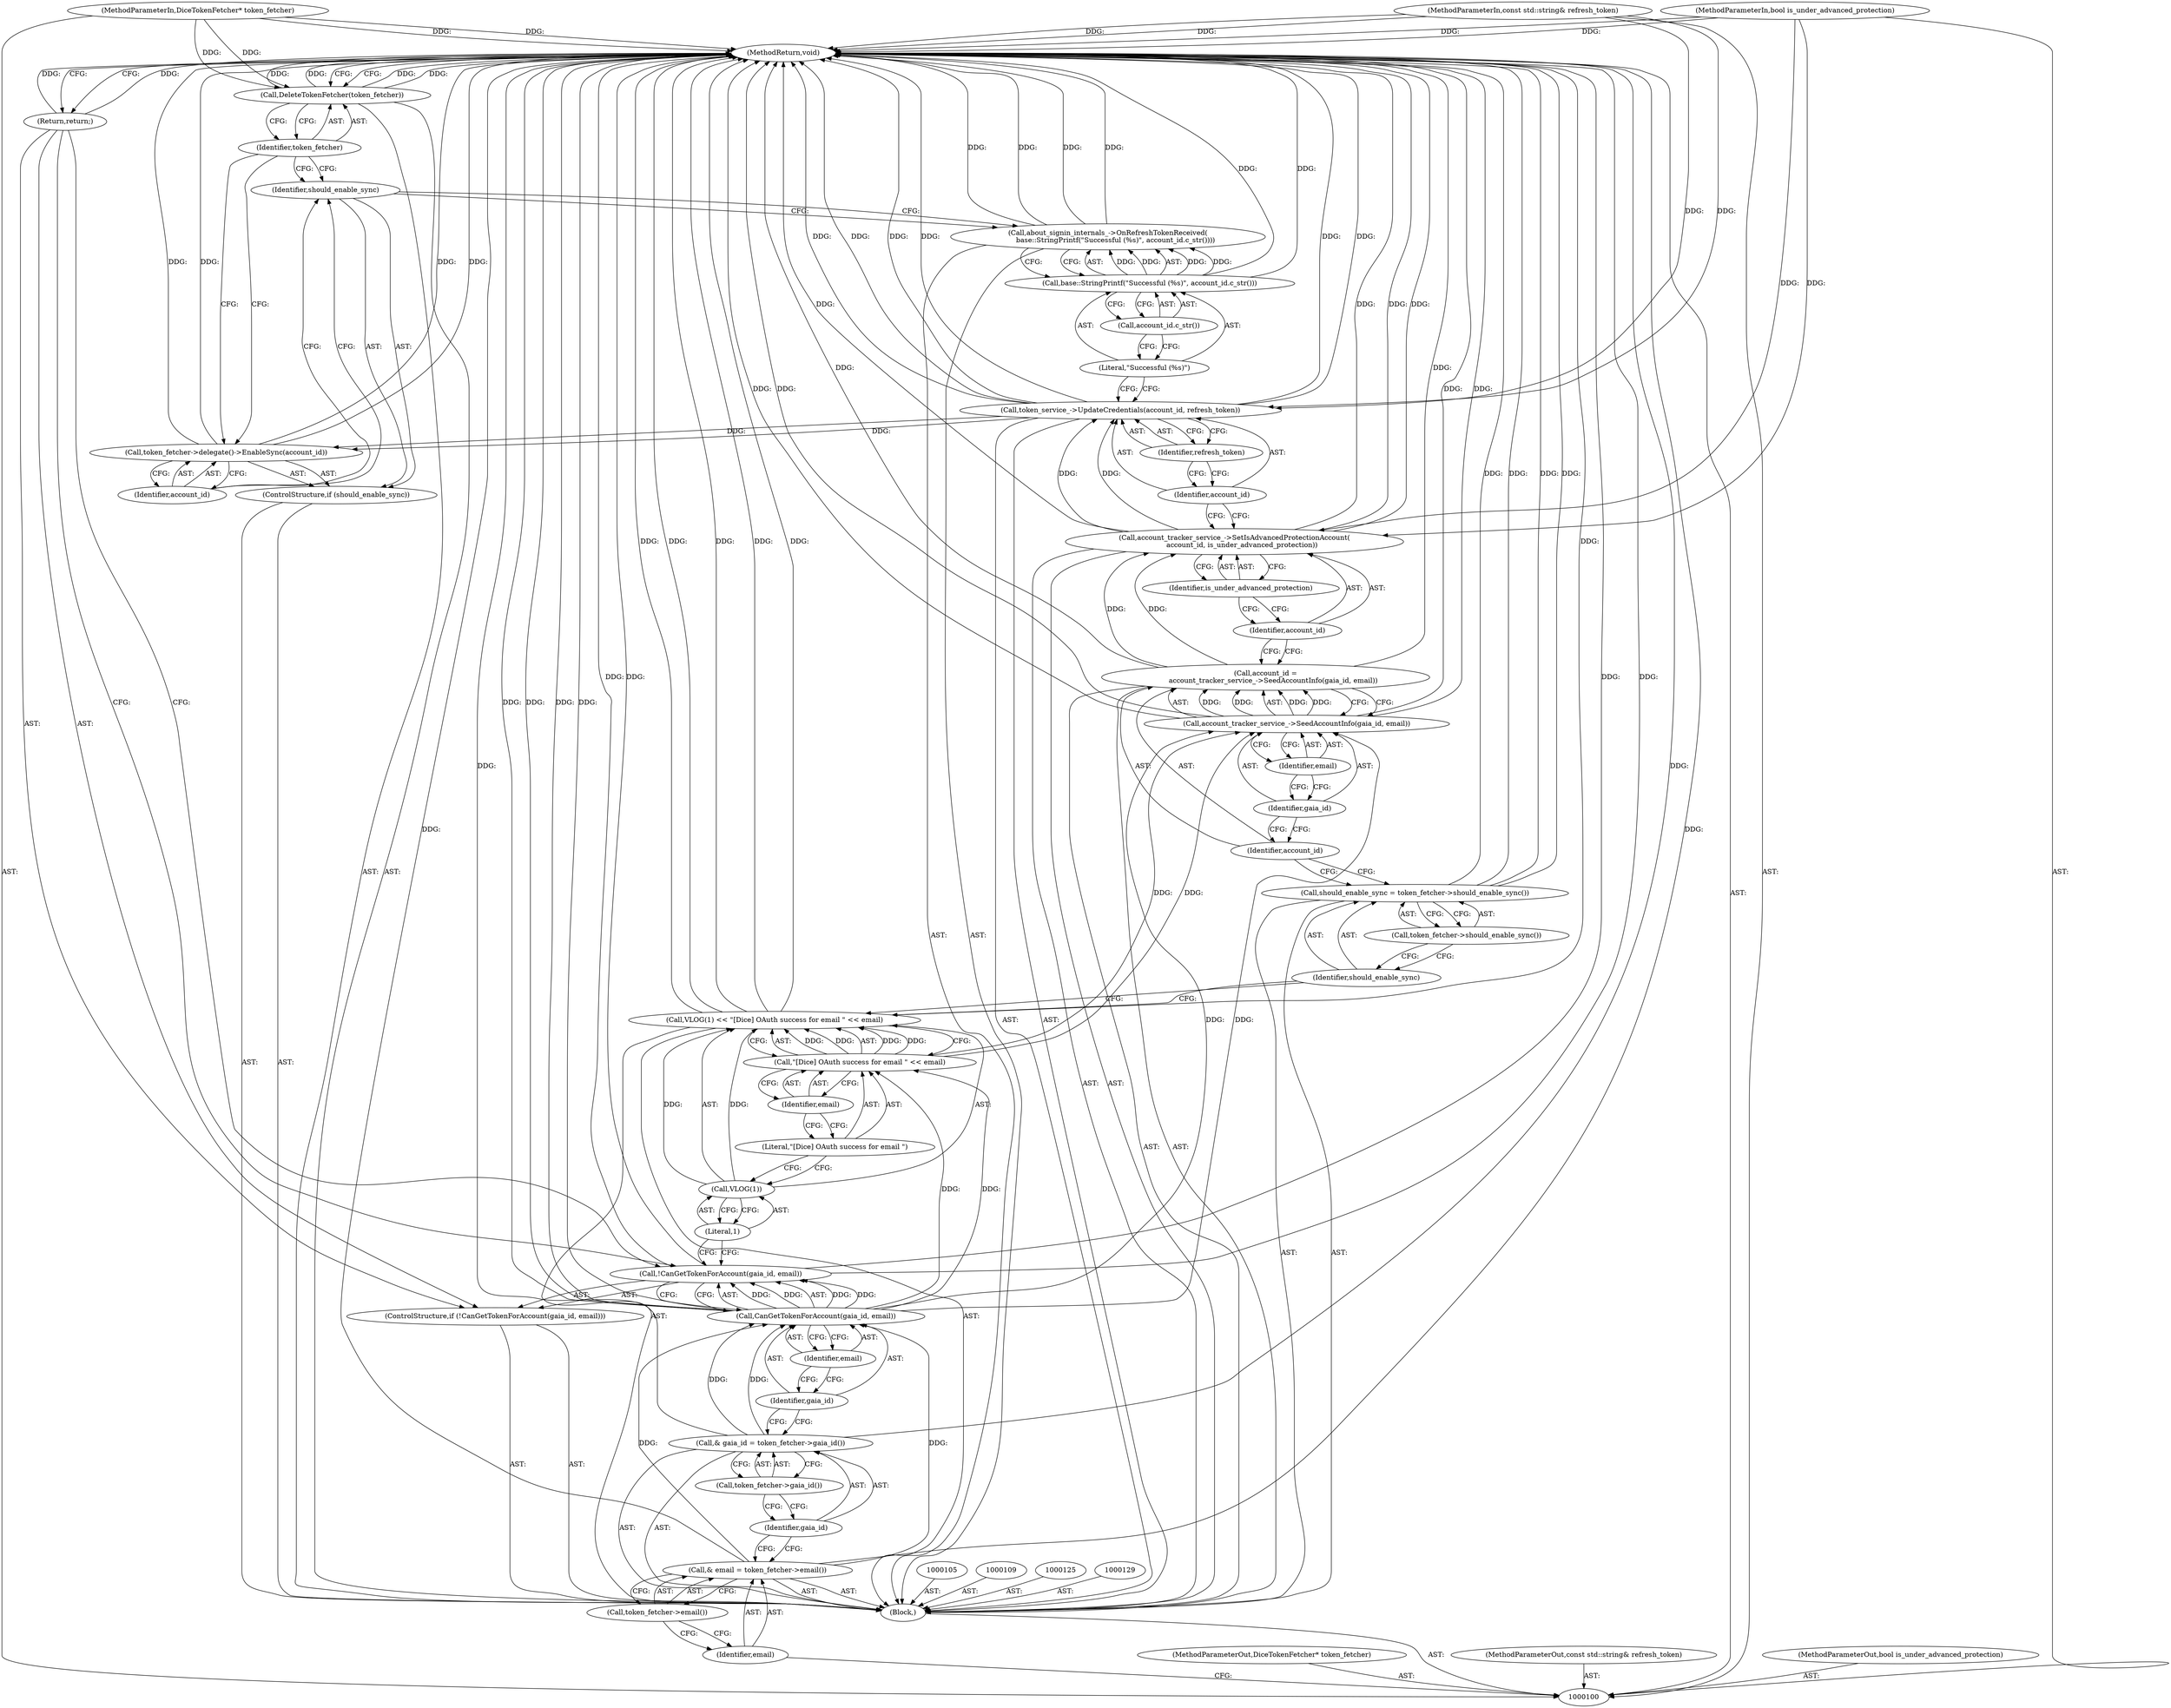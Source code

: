 digraph "1_Chrome_282f53ffdc3b1902da86f6a0791af736837efbf8" {
"1000151" [label="(MethodReturn,void)"];
"1000128" [label="(Call,token_fetcher->should_enable_sync())"];
"1000126" [label="(Call,should_enable_sync = token_fetcher->should_enable_sync())"];
"1000127" [label="(Identifier,should_enable_sync)"];
"1000130" [label="(Call,account_id =\n       account_tracker_service_->SeedAccountInfo(gaia_id, email))"];
"1000131" [label="(Identifier,account_id)"];
"1000133" [label="(Identifier,gaia_id)"];
"1000134" [label="(Identifier,email)"];
"1000132" [label="(Call,account_tracker_service_->SeedAccountInfo(gaia_id, email))"];
"1000135" [label="(Call,account_tracker_service_->SetIsAdvancedProtectionAccount(\n       account_id, is_under_advanced_protection))"];
"1000137" [label="(Identifier,is_under_advanced_protection)"];
"1000136" [label="(Identifier,account_id)"];
"1000138" [label="(Call,token_service_->UpdateCredentials(account_id, refresh_token))"];
"1000139" [label="(Identifier,account_id)"];
"1000140" [label="(Identifier,refresh_token)"];
"1000141" [label="(Call,about_signin_internals_->OnRefreshTokenReceived(\n       base::StringPrintf(\"Successful (%s)\", account_id.c_str())))"];
"1000143" [label="(Literal,\"Successful (%s)\")"];
"1000144" [label="(Call,account_id.c_str())"];
"1000142" [label="(Call,base::StringPrintf(\"Successful (%s)\", account_id.c_str()))"];
"1000145" [label="(ControlStructure,if (should_enable_sync))"];
"1000146" [label="(Identifier,should_enable_sync)"];
"1000147" [label="(Call,token_fetcher->delegate()->EnableSync(account_id))"];
"1000148" [label="(Identifier,account_id)"];
"1000101" [label="(MethodParameterIn,DiceTokenFetcher* token_fetcher)"];
"1000227" [label="(MethodParameterOut,DiceTokenFetcher* token_fetcher)"];
"1000149" [label="(Call,DeleteTokenFetcher(token_fetcher))"];
"1000150" [label="(Identifier,token_fetcher)"];
"1000102" [label="(MethodParameterIn,const std::string& refresh_token)"];
"1000228" [label="(MethodParameterOut,const std::string& refresh_token)"];
"1000104" [label="(Block,)"];
"1000103" [label="(MethodParameterIn,bool is_under_advanced_protection)"];
"1000229" [label="(MethodParameterOut,bool is_under_advanced_protection)"];
"1000106" [label="(Call,& email = token_fetcher->email())"];
"1000107" [label="(Identifier,email)"];
"1000108" [label="(Call,token_fetcher->email())"];
"1000110" [label="(Call,& gaia_id = token_fetcher->gaia_id())"];
"1000111" [label="(Identifier,gaia_id)"];
"1000112" [label="(Call,token_fetcher->gaia_id())"];
"1000113" [label="(ControlStructure,if (!CanGetTokenForAccount(gaia_id, email)))"];
"1000116" [label="(Identifier,gaia_id)"];
"1000117" [label="(Identifier,email)"];
"1000114" [label="(Call,!CanGetTokenForAccount(gaia_id, email))"];
"1000115" [label="(Call,CanGetTokenForAccount(gaia_id, email))"];
"1000118" [label="(Return,return;)"];
"1000122" [label="(Call,\"[Dice] OAuth success for email \" << email)"];
"1000123" [label="(Literal,\"[Dice] OAuth success for email \")"];
"1000119" [label="(Call,VLOG(1) << \"[Dice] OAuth success for email \" << email)"];
"1000120" [label="(Call,VLOG(1))"];
"1000124" [label="(Identifier,email)"];
"1000121" [label="(Literal,1)"];
"1000151" -> "1000100"  [label="AST: "];
"1000151" -> "1000118"  [label="CFG: "];
"1000151" -> "1000149"  [label="CFG: "];
"1000118" -> "1000151"  [label="DDG: "];
"1000115" -> "1000151"  [label="DDG: "];
"1000115" -> "1000151"  [label="DDG: "];
"1000141" -> "1000151"  [label="DDG: "];
"1000141" -> "1000151"  [label="DDG: "];
"1000106" -> "1000151"  [label="DDG: "];
"1000114" -> "1000151"  [label="DDG: "];
"1000114" -> "1000151"  [label="DDG: "];
"1000138" -> "1000151"  [label="DDG: "];
"1000138" -> "1000151"  [label="DDG: "];
"1000138" -> "1000151"  [label="DDG: "];
"1000126" -> "1000151"  [label="DDG: "];
"1000126" -> "1000151"  [label="DDG: "];
"1000119" -> "1000151"  [label="DDG: "];
"1000119" -> "1000151"  [label="DDG: "];
"1000119" -> "1000151"  [label="DDG: "];
"1000149" -> "1000151"  [label="DDG: "];
"1000149" -> "1000151"  [label="DDG: "];
"1000130" -> "1000151"  [label="DDG: "];
"1000103" -> "1000151"  [label="DDG: "];
"1000142" -> "1000151"  [label="DDG: "];
"1000132" -> "1000151"  [label="DDG: "];
"1000132" -> "1000151"  [label="DDG: "];
"1000147" -> "1000151"  [label="DDG: "];
"1000147" -> "1000151"  [label="DDG: "];
"1000102" -> "1000151"  [label="DDG: "];
"1000110" -> "1000151"  [label="DDG: "];
"1000135" -> "1000151"  [label="DDG: "];
"1000135" -> "1000151"  [label="DDG: "];
"1000101" -> "1000151"  [label="DDG: "];
"1000128" -> "1000126"  [label="AST: "];
"1000128" -> "1000127"  [label="CFG: "];
"1000126" -> "1000128"  [label="CFG: "];
"1000126" -> "1000104"  [label="AST: "];
"1000126" -> "1000128"  [label="CFG: "];
"1000127" -> "1000126"  [label="AST: "];
"1000128" -> "1000126"  [label="AST: "];
"1000131" -> "1000126"  [label="CFG: "];
"1000126" -> "1000151"  [label="DDG: "];
"1000126" -> "1000151"  [label="DDG: "];
"1000127" -> "1000126"  [label="AST: "];
"1000127" -> "1000119"  [label="CFG: "];
"1000128" -> "1000127"  [label="CFG: "];
"1000130" -> "1000104"  [label="AST: "];
"1000130" -> "1000132"  [label="CFG: "];
"1000131" -> "1000130"  [label="AST: "];
"1000132" -> "1000130"  [label="AST: "];
"1000136" -> "1000130"  [label="CFG: "];
"1000130" -> "1000151"  [label="DDG: "];
"1000132" -> "1000130"  [label="DDG: "];
"1000132" -> "1000130"  [label="DDG: "];
"1000130" -> "1000135"  [label="DDG: "];
"1000131" -> "1000130"  [label="AST: "];
"1000131" -> "1000126"  [label="CFG: "];
"1000133" -> "1000131"  [label="CFG: "];
"1000133" -> "1000132"  [label="AST: "];
"1000133" -> "1000131"  [label="CFG: "];
"1000134" -> "1000133"  [label="CFG: "];
"1000134" -> "1000132"  [label="AST: "];
"1000134" -> "1000133"  [label="CFG: "];
"1000132" -> "1000134"  [label="CFG: "];
"1000132" -> "1000130"  [label="AST: "];
"1000132" -> "1000134"  [label="CFG: "];
"1000133" -> "1000132"  [label="AST: "];
"1000134" -> "1000132"  [label="AST: "];
"1000130" -> "1000132"  [label="CFG: "];
"1000132" -> "1000151"  [label="DDG: "];
"1000132" -> "1000151"  [label="DDG: "];
"1000132" -> "1000130"  [label="DDG: "];
"1000132" -> "1000130"  [label="DDG: "];
"1000115" -> "1000132"  [label="DDG: "];
"1000122" -> "1000132"  [label="DDG: "];
"1000135" -> "1000104"  [label="AST: "];
"1000135" -> "1000137"  [label="CFG: "];
"1000136" -> "1000135"  [label="AST: "];
"1000137" -> "1000135"  [label="AST: "];
"1000139" -> "1000135"  [label="CFG: "];
"1000135" -> "1000151"  [label="DDG: "];
"1000135" -> "1000151"  [label="DDG: "];
"1000130" -> "1000135"  [label="DDG: "];
"1000103" -> "1000135"  [label="DDG: "];
"1000135" -> "1000138"  [label="DDG: "];
"1000137" -> "1000135"  [label="AST: "];
"1000137" -> "1000136"  [label="CFG: "];
"1000135" -> "1000137"  [label="CFG: "];
"1000136" -> "1000135"  [label="AST: "];
"1000136" -> "1000130"  [label="CFG: "];
"1000137" -> "1000136"  [label="CFG: "];
"1000138" -> "1000104"  [label="AST: "];
"1000138" -> "1000140"  [label="CFG: "];
"1000139" -> "1000138"  [label="AST: "];
"1000140" -> "1000138"  [label="AST: "];
"1000143" -> "1000138"  [label="CFG: "];
"1000138" -> "1000151"  [label="DDG: "];
"1000138" -> "1000151"  [label="DDG: "];
"1000138" -> "1000151"  [label="DDG: "];
"1000135" -> "1000138"  [label="DDG: "];
"1000102" -> "1000138"  [label="DDG: "];
"1000138" -> "1000147"  [label="DDG: "];
"1000139" -> "1000138"  [label="AST: "];
"1000139" -> "1000135"  [label="CFG: "];
"1000140" -> "1000139"  [label="CFG: "];
"1000140" -> "1000138"  [label="AST: "];
"1000140" -> "1000139"  [label="CFG: "];
"1000138" -> "1000140"  [label="CFG: "];
"1000141" -> "1000104"  [label="AST: "];
"1000141" -> "1000142"  [label="CFG: "];
"1000142" -> "1000141"  [label="AST: "];
"1000146" -> "1000141"  [label="CFG: "];
"1000141" -> "1000151"  [label="DDG: "];
"1000141" -> "1000151"  [label="DDG: "];
"1000142" -> "1000141"  [label="DDG: "];
"1000142" -> "1000141"  [label="DDG: "];
"1000143" -> "1000142"  [label="AST: "];
"1000143" -> "1000138"  [label="CFG: "];
"1000144" -> "1000143"  [label="CFG: "];
"1000144" -> "1000142"  [label="AST: "];
"1000144" -> "1000143"  [label="CFG: "];
"1000142" -> "1000144"  [label="CFG: "];
"1000142" -> "1000141"  [label="AST: "];
"1000142" -> "1000144"  [label="CFG: "];
"1000143" -> "1000142"  [label="AST: "];
"1000144" -> "1000142"  [label="AST: "];
"1000141" -> "1000142"  [label="CFG: "];
"1000142" -> "1000151"  [label="DDG: "];
"1000142" -> "1000141"  [label="DDG: "];
"1000142" -> "1000141"  [label="DDG: "];
"1000145" -> "1000104"  [label="AST: "];
"1000146" -> "1000145"  [label="AST: "];
"1000147" -> "1000145"  [label="AST: "];
"1000146" -> "1000145"  [label="AST: "];
"1000146" -> "1000141"  [label="CFG: "];
"1000148" -> "1000146"  [label="CFG: "];
"1000150" -> "1000146"  [label="CFG: "];
"1000147" -> "1000145"  [label="AST: "];
"1000147" -> "1000148"  [label="CFG: "];
"1000148" -> "1000147"  [label="AST: "];
"1000150" -> "1000147"  [label="CFG: "];
"1000147" -> "1000151"  [label="DDG: "];
"1000147" -> "1000151"  [label="DDG: "];
"1000138" -> "1000147"  [label="DDG: "];
"1000148" -> "1000147"  [label="AST: "];
"1000148" -> "1000146"  [label="CFG: "];
"1000147" -> "1000148"  [label="CFG: "];
"1000101" -> "1000100"  [label="AST: "];
"1000101" -> "1000151"  [label="DDG: "];
"1000101" -> "1000149"  [label="DDG: "];
"1000227" -> "1000100"  [label="AST: "];
"1000149" -> "1000104"  [label="AST: "];
"1000149" -> "1000150"  [label="CFG: "];
"1000150" -> "1000149"  [label="AST: "];
"1000151" -> "1000149"  [label="CFG: "];
"1000149" -> "1000151"  [label="DDG: "];
"1000149" -> "1000151"  [label="DDG: "];
"1000101" -> "1000149"  [label="DDG: "];
"1000150" -> "1000149"  [label="AST: "];
"1000150" -> "1000147"  [label="CFG: "];
"1000150" -> "1000146"  [label="CFG: "];
"1000149" -> "1000150"  [label="CFG: "];
"1000102" -> "1000100"  [label="AST: "];
"1000102" -> "1000151"  [label="DDG: "];
"1000102" -> "1000138"  [label="DDG: "];
"1000228" -> "1000100"  [label="AST: "];
"1000104" -> "1000100"  [label="AST: "];
"1000105" -> "1000104"  [label="AST: "];
"1000106" -> "1000104"  [label="AST: "];
"1000109" -> "1000104"  [label="AST: "];
"1000110" -> "1000104"  [label="AST: "];
"1000113" -> "1000104"  [label="AST: "];
"1000119" -> "1000104"  [label="AST: "];
"1000125" -> "1000104"  [label="AST: "];
"1000126" -> "1000104"  [label="AST: "];
"1000129" -> "1000104"  [label="AST: "];
"1000130" -> "1000104"  [label="AST: "];
"1000135" -> "1000104"  [label="AST: "];
"1000138" -> "1000104"  [label="AST: "];
"1000141" -> "1000104"  [label="AST: "];
"1000145" -> "1000104"  [label="AST: "];
"1000149" -> "1000104"  [label="AST: "];
"1000103" -> "1000100"  [label="AST: "];
"1000103" -> "1000151"  [label="DDG: "];
"1000103" -> "1000135"  [label="DDG: "];
"1000229" -> "1000100"  [label="AST: "];
"1000106" -> "1000104"  [label="AST: "];
"1000106" -> "1000108"  [label="CFG: "];
"1000107" -> "1000106"  [label="AST: "];
"1000108" -> "1000106"  [label="AST: "];
"1000111" -> "1000106"  [label="CFG: "];
"1000106" -> "1000151"  [label="DDG: "];
"1000106" -> "1000115"  [label="DDG: "];
"1000107" -> "1000106"  [label="AST: "];
"1000107" -> "1000100"  [label="CFG: "];
"1000108" -> "1000107"  [label="CFG: "];
"1000108" -> "1000106"  [label="AST: "];
"1000108" -> "1000107"  [label="CFG: "];
"1000106" -> "1000108"  [label="CFG: "];
"1000110" -> "1000104"  [label="AST: "];
"1000110" -> "1000112"  [label="CFG: "];
"1000111" -> "1000110"  [label="AST: "];
"1000112" -> "1000110"  [label="AST: "];
"1000116" -> "1000110"  [label="CFG: "];
"1000110" -> "1000151"  [label="DDG: "];
"1000110" -> "1000115"  [label="DDG: "];
"1000111" -> "1000110"  [label="AST: "];
"1000111" -> "1000106"  [label="CFG: "];
"1000112" -> "1000111"  [label="CFG: "];
"1000112" -> "1000110"  [label="AST: "];
"1000112" -> "1000111"  [label="CFG: "];
"1000110" -> "1000112"  [label="CFG: "];
"1000113" -> "1000104"  [label="AST: "];
"1000114" -> "1000113"  [label="AST: "];
"1000118" -> "1000113"  [label="AST: "];
"1000116" -> "1000115"  [label="AST: "];
"1000116" -> "1000110"  [label="CFG: "];
"1000117" -> "1000116"  [label="CFG: "];
"1000117" -> "1000115"  [label="AST: "];
"1000117" -> "1000116"  [label="CFG: "];
"1000115" -> "1000117"  [label="CFG: "];
"1000114" -> "1000113"  [label="AST: "];
"1000114" -> "1000115"  [label="CFG: "];
"1000115" -> "1000114"  [label="AST: "];
"1000118" -> "1000114"  [label="CFG: "];
"1000121" -> "1000114"  [label="CFG: "];
"1000114" -> "1000151"  [label="DDG: "];
"1000114" -> "1000151"  [label="DDG: "];
"1000115" -> "1000114"  [label="DDG: "];
"1000115" -> "1000114"  [label="DDG: "];
"1000115" -> "1000114"  [label="AST: "];
"1000115" -> "1000117"  [label="CFG: "];
"1000116" -> "1000115"  [label="AST: "];
"1000117" -> "1000115"  [label="AST: "];
"1000114" -> "1000115"  [label="CFG: "];
"1000115" -> "1000151"  [label="DDG: "];
"1000115" -> "1000151"  [label="DDG: "];
"1000115" -> "1000114"  [label="DDG: "];
"1000115" -> "1000114"  [label="DDG: "];
"1000110" -> "1000115"  [label="DDG: "];
"1000106" -> "1000115"  [label="DDG: "];
"1000115" -> "1000122"  [label="DDG: "];
"1000115" -> "1000132"  [label="DDG: "];
"1000118" -> "1000113"  [label="AST: "];
"1000118" -> "1000114"  [label="CFG: "];
"1000151" -> "1000118"  [label="CFG: "];
"1000118" -> "1000151"  [label="DDG: "];
"1000122" -> "1000119"  [label="AST: "];
"1000122" -> "1000124"  [label="CFG: "];
"1000123" -> "1000122"  [label="AST: "];
"1000124" -> "1000122"  [label="AST: "];
"1000119" -> "1000122"  [label="CFG: "];
"1000122" -> "1000119"  [label="DDG: "];
"1000122" -> "1000119"  [label="DDG: "];
"1000115" -> "1000122"  [label="DDG: "];
"1000122" -> "1000132"  [label="DDG: "];
"1000123" -> "1000122"  [label="AST: "];
"1000123" -> "1000120"  [label="CFG: "];
"1000124" -> "1000123"  [label="CFG: "];
"1000119" -> "1000104"  [label="AST: "];
"1000119" -> "1000122"  [label="CFG: "];
"1000120" -> "1000119"  [label="AST: "];
"1000122" -> "1000119"  [label="AST: "];
"1000127" -> "1000119"  [label="CFG: "];
"1000119" -> "1000151"  [label="DDG: "];
"1000119" -> "1000151"  [label="DDG: "];
"1000119" -> "1000151"  [label="DDG: "];
"1000120" -> "1000119"  [label="DDG: "];
"1000122" -> "1000119"  [label="DDG: "];
"1000122" -> "1000119"  [label="DDG: "];
"1000120" -> "1000119"  [label="AST: "];
"1000120" -> "1000121"  [label="CFG: "];
"1000121" -> "1000120"  [label="AST: "];
"1000123" -> "1000120"  [label="CFG: "];
"1000120" -> "1000119"  [label="DDG: "];
"1000124" -> "1000122"  [label="AST: "];
"1000124" -> "1000123"  [label="CFG: "];
"1000122" -> "1000124"  [label="CFG: "];
"1000121" -> "1000120"  [label="AST: "];
"1000121" -> "1000114"  [label="CFG: "];
"1000120" -> "1000121"  [label="CFG: "];
}
